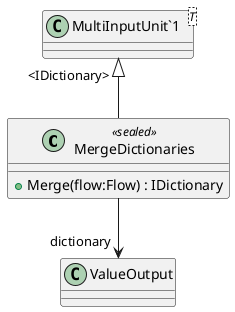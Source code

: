 @startuml
class MergeDictionaries <<sealed>> {
    + Merge(flow:Flow) : IDictionary
}
class "MultiInputUnit`1"<T> {
}
"MultiInputUnit`1" "<IDictionary>" <|-- MergeDictionaries
MergeDictionaries --> "dictionary" ValueOutput
@enduml
